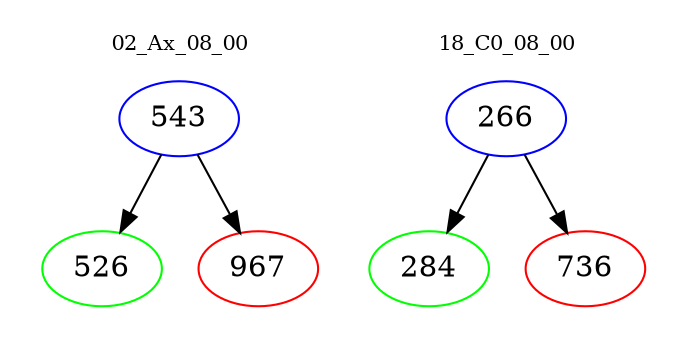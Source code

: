 digraph{
subgraph cluster_0 {
color = white
label = "02_Ax_08_00";
fontsize=10;
T0_543 [label="543", color="blue"]
T0_543 -> T0_526 [color="black"]
T0_526 [label="526", color="green"]
T0_543 -> T0_967 [color="black"]
T0_967 [label="967", color="red"]
}
subgraph cluster_1 {
color = white
label = "18_C0_08_00";
fontsize=10;
T1_266 [label="266", color="blue"]
T1_266 -> T1_284 [color="black"]
T1_284 [label="284", color="green"]
T1_266 -> T1_736 [color="black"]
T1_736 [label="736", color="red"]
}
}
